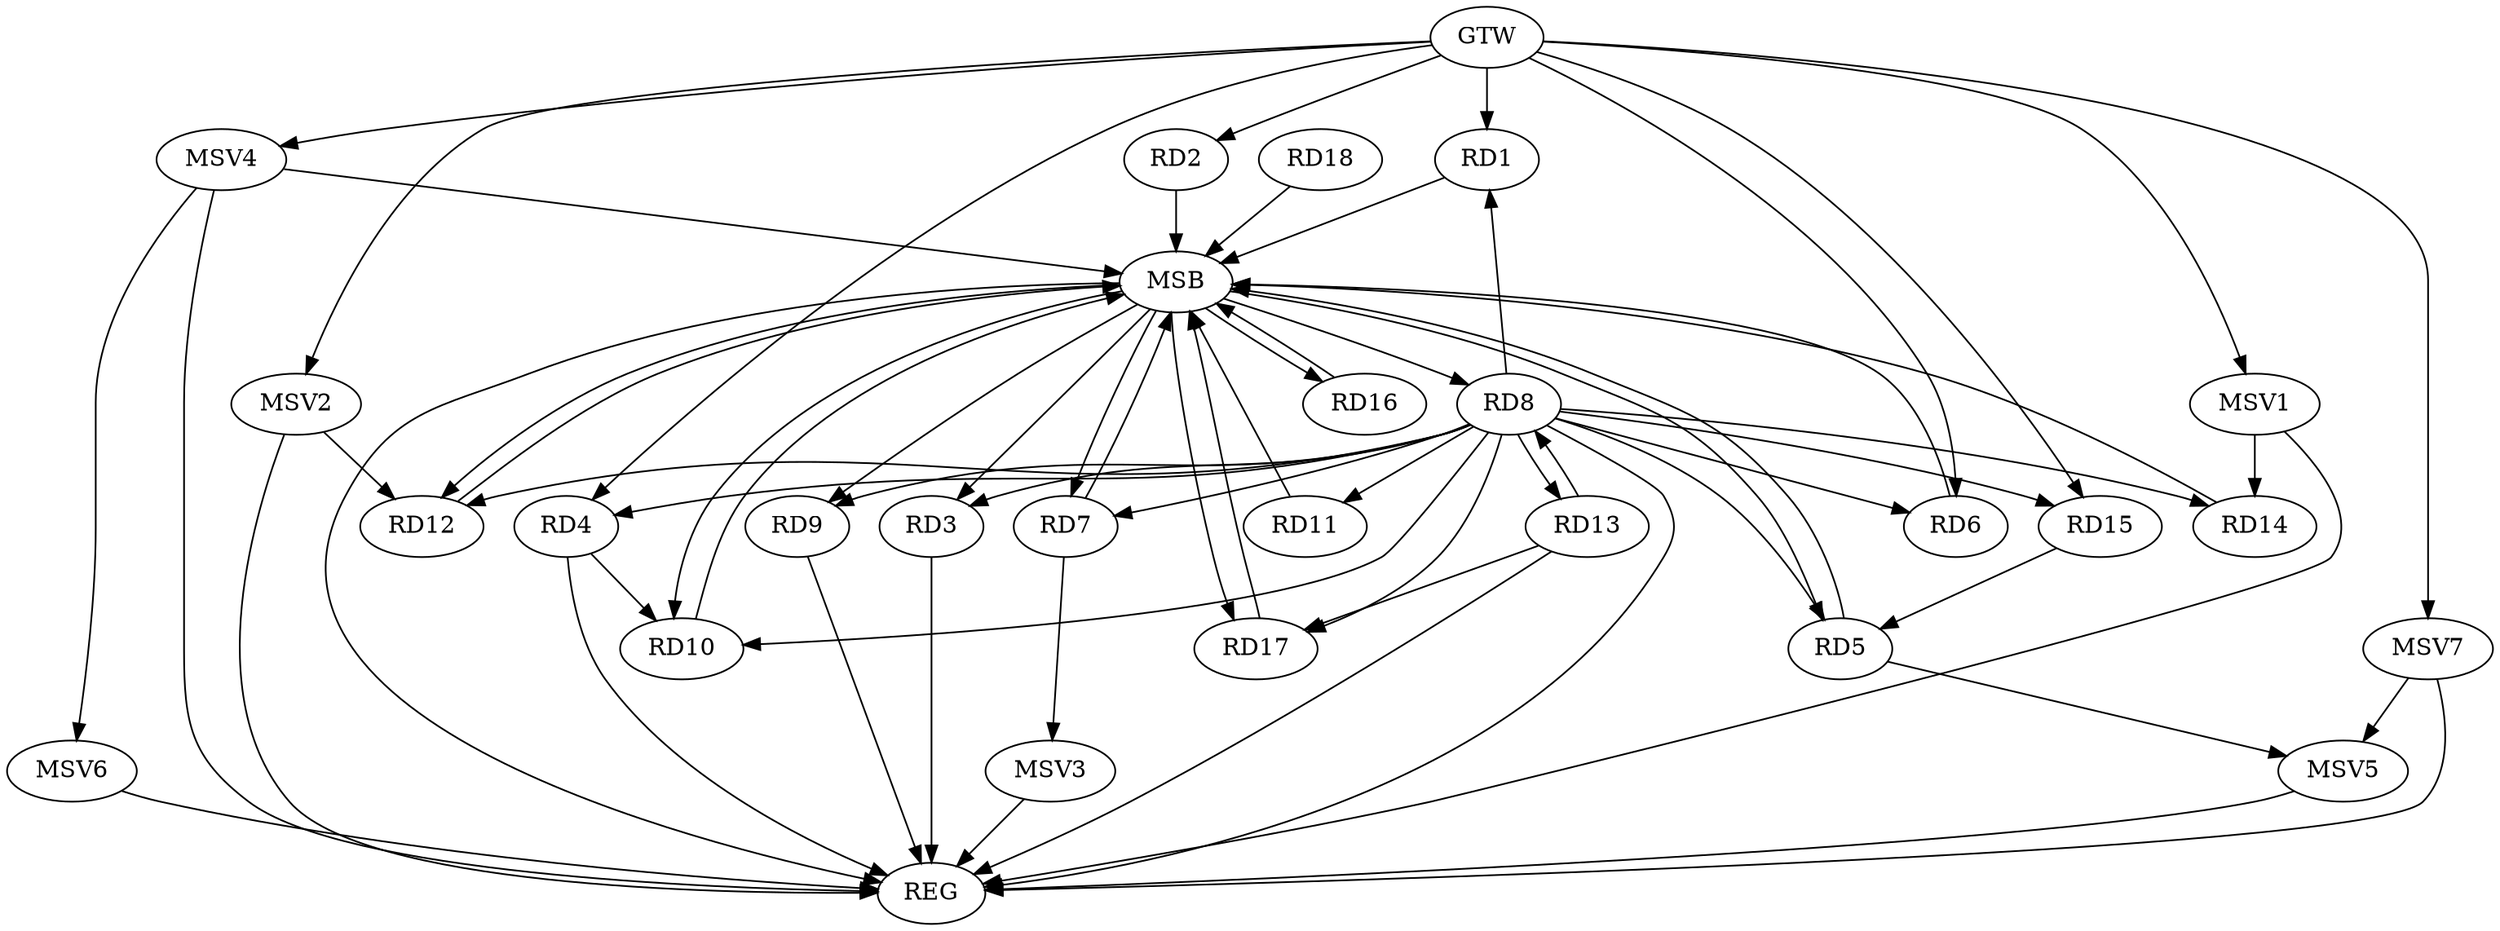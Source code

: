strict digraph G {
  RD1 [ label="RD1" ];
  RD2 [ label="RD2" ];
  RD3 [ label="RD3" ];
  RD4 [ label="RD4" ];
  RD5 [ label="RD5" ];
  RD6 [ label="RD6" ];
  RD7 [ label="RD7" ];
  RD8 [ label="RD8" ];
  RD9 [ label="RD9" ];
  RD10 [ label="RD10" ];
  RD11 [ label="RD11" ];
  RD12 [ label="RD12" ];
  RD13 [ label="RD13" ];
  RD14 [ label="RD14" ];
  RD15 [ label="RD15" ];
  RD16 [ label="RD16" ];
  RD17 [ label="RD17" ];
  RD18 [ label="RD18" ];
  GTW [ label="GTW" ];
  REG [ label="REG" ];
  MSB [ label="MSB" ];
  MSV1 [ label="MSV1" ];
  MSV2 [ label="MSV2" ];
  MSV3 [ label="MSV3" ];
  MSV4 [ label="MSV4" ];
  MSV5 [ label="MSV5" ];
  MSV6 [ label="MSV6" ];
  MSV7 [ label="MSV7" ];
  RD4 -> RD10;
  RD8 -> RD5;
  RD15 -> RD5;
  RD8 -> RD12;
  RD13 -> RD8;
  RD8 -> RD14;
  RD8 -> RD17;
  RD13 -> RD17;
  GTW -> RD1;
  GTW -> RD2;
  GTW -> RD4;
  GTW -> RD6;
  GTW -> RD15;
  RD3 -> REG;
  RD4 -> REG;
  RD8 -> REG;
  RD9 -> REG;
  RD13 -> REG;
  RD1 -> MSB;
  MSB -> RD16;
  MSB -> REG;
  RD2 -> MSB;
  RD5 -> MSB;
  RD6 -> MSB;
  MSB -> RD9;
  MSB -> RD10;
  RD7 -> MSB;
  MSB -> RD8;
  RD10 -> MSB;
  MSB -> RD7;
  MSB -> RD17;
  RD11 -> MSB;
  RD12 -> MSB;
  MSB -> RD3;
  RD14 -> MSB;
  RD16 -> MSB;
  MSB -> RD5;
  MSB -> RD12;
  RD17 -> MSB;
  RD18 -> MSB;
  RD8 -> RD10;
  RD8 -> RD6;
  RD8 -> RD4;
  RD8 -> RD7;
  RD8 -> RD13;
  RD8 -> RD15;
  RD8 -> RD11;
  RD8 -> RD1;
  RD8 -> RD9;
  RD8 -> RD3;
  MSV1 -> RD14;
  GTW -> MSV1;
  MSV1 -> REG;
  MSV2 -> RD12;
  GTW -> MSV2;
  MSV2 -> REG;
  RD7 -> MSV3;
  MSV3 -> REG;
  MSV4 -> MSB;
  GTW -> MSV4;
  MSV4 -> REG;
  RD5 -> MSV5;
  MSV5 -> REG;
  MSV4 -> MSV6;
  MSV6 -> REG;
  MSV7 -> MSV5;
  GTW -> MSV7;
  MSV7 -> REG;
}
